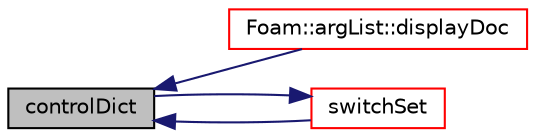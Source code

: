 digraph "controlDict"
{
  bgcolor="transparent";
  edge [fontname="Helvetica",fontsize="10",labelfontname="Helvetica",labelfontsize="10"];
  node [fontname="Helvetica",fontsize="10",shape=record];
  rankdir="LR";
  Node69 [label="controlDict",height=0.2,width=0.4,color="black", fillcolor="grey75", style="filled", fontcolor="black"];
  Node69 -> Node70 [dir="back",color="midnightblue",fontsize="10",style="solid",fontname="Helvetica"];
  Node70 [label="Foam::argList::displayDoc",height=0.2,width=0.4,color="red",URL="$a27769.html#a9b27b732ab8af61a9511f20b6d3c5abc",tooltip="Display documentation in browser. "];
  Node69 -> Node75 [dir="back",color="midnightblue",fontsize="10",style="solid",fontname="Helvetica"];
  Node75 [label="switchSet",height=0.2,width=0.4,color="red",URL="$a21894.html#a02428a7a9aa138cfe5550361a4f1de83",tooltip="Internal function to lookup a sub-dictionary from controlDict. "];
  Node75 -> Node69 [dir="back",color="midnightblue",fontsize="10",style="solid",fontname="Helvetica"];
}

